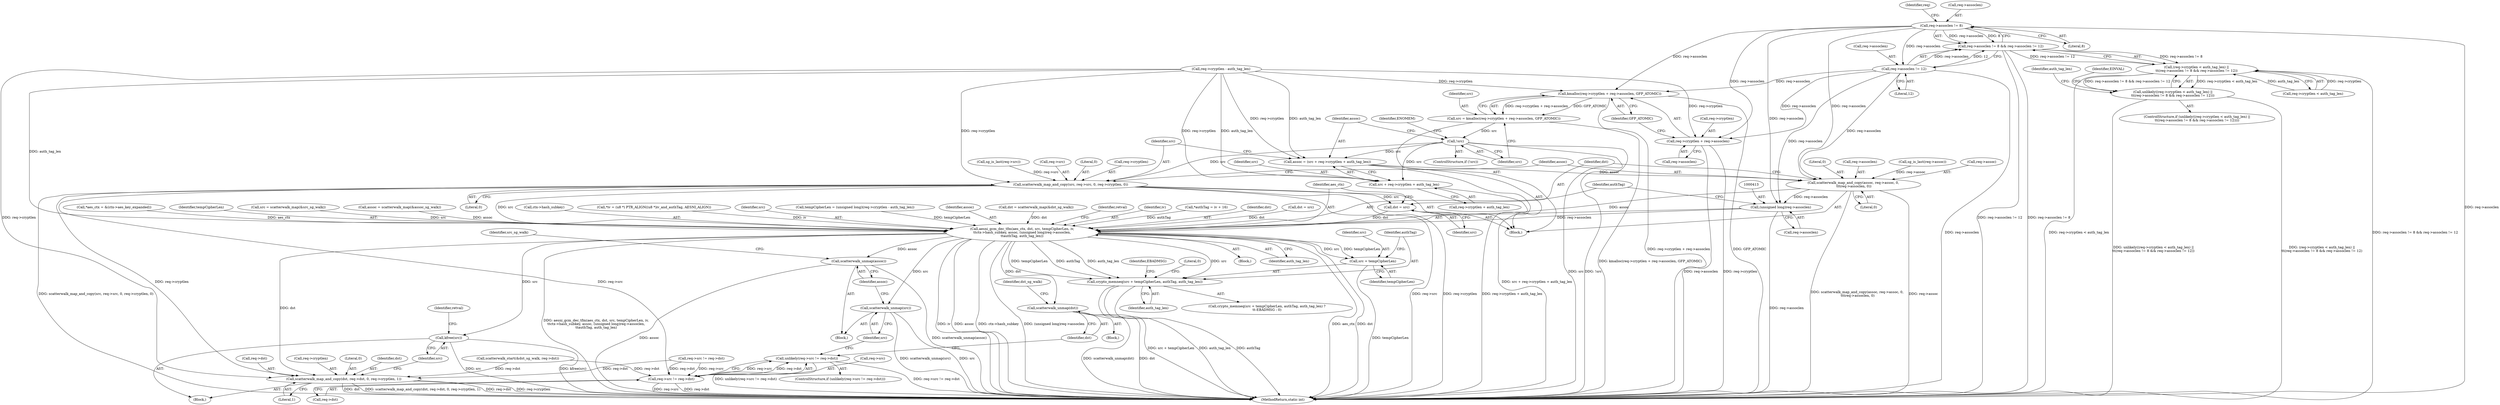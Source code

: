 digraph "0_linux_ccfe8c3f7e52ae83155cb038753f4c75b774ca8a@pointer" {
"1000189" [label="(Call,req->assoclen != 8)"];
"1000188" [label="(Call,req->assoclen != 8 && req->assoclen != 12)"];
"1000182" [label="(Call,(req->cryptlen < auth_tag_len) ||\n\t\t(req->assoclen != 8 && req->assoclen != 12))"];
"1000181" [label="(Call,unlikely((req->cryptlen < auth_tag_len) ||\n\t\t(req->assoclen != 8 && req->assoclen != 12)))"];
"1000194" [label="(Call,req->assoclen != 12)"];
"1000355" [label="(Call,kmalloc(req->cryptlen + req->assoclen, GFP_ATOMIC))"];
"1000353" [label="(Call,src = kmalloc(req->cryptlen + req->assoclen, GFP_ATOMIC))"];
"1000365" [label="(Call,!src)"];
"1000370" [label="(Call,assoc = (src + req->cryptlen + auth_tag_len))"];
"1000389" [label="(Call,scatterwalk_map_and_copy(assoc, req->assoc, 0,\n \t\t\treq->assoclen, 0))"];
"1000402" [label="(Call,aesni_gcm_dec_tfm(aes_ctx, dst, src, tempCipherLen, iv,\n\t\tctx->hash_subkey, assoc, (unsigned long)req->assoclen,\n\t\tauthTag, auth_tag_len))"];
"1000422" [label="(Call,crypto_memneq(src + tempCipherLen, authTag, auth_tag_len))"];
"1000423" [label="(Call,src + tempCipherLen)"];
"1000444" [label="(Call,scatterwalk_unmap(dst))"];
"1000451" [label="(Call,scatterwalk_unmap(src))"];
"1000453" [label="(Call,scatterwalk_unmap(assoc))"];
"1000467" [label="(Call,scatterwalk_map_and_copy(dst, req->dst, 0, req->cryptlen, 1))"];
"1000477" [label="(Call,kfree(src))"];
"1000412" [label="(Call,(unsigned long)req->assoclen)"];
"1000372" [label="(Call,src + req->cryptlen + auth_tag_len)"];
"1000379" [label="(Call,scatterwalk_map_and_copy(src, req->src, 0, req->cryptlen, 0))"];
"1000399" [label="(Call,dst = src)"];
"1000436" [label="(Call,req->src != req->dst)"];
"1000435" [label="(Call,unlikely(req->src != req->dst))"];
"1000356" [label="(Call,req->cryptlen + req->assoclen)"];
"1000405" [label="(Identifier,src)"];
"1000238" [label="(Call,req->cryptlen - auth_tag_len)"];
"1000206" [label="(Identifier,auth_tag_len)"];
"1000395" [label="(Call,req->assoclen)"];
"1000389" [label="(Call,scatterwalk_map_and_copy(assoc, req->assoc, 0,\n \t\t\treq->assoclen, 0))"];
"1000401" [label="(Identifier,src)"];
"1000478" [label="(Identifier,src)"];
"1000422" [label="(Call,crypto_memneq(src + tempCipherLen, authTag, auth_tag_len))"];
"1000357" [label="(Call,req->cryptlen)"];
"1000425" [label="(Identifier,tempCipherLen)"];
"1000364" [label="(ControlStructure,if (!src))"];
"1000430" [label="(Literal,0)"];
"1000332" [label="(Call,req->src != req->dst)"];
"1000444" [label="(Call,scatterwalk_unmap(dst))"];
"1000466" [label="(Block,)"];
"1000400" [label="(Identifier,dst)"];
"1000480" [label="(Identifier,retval)"];
"1000171" [label="(Call,*authTag = iv + 16)"];
"1000467" [label="(Call,scatterwalk_map_and_copy(dst, req->dst, 0, req->cryptlen, 1))"];
"1000327" [label="(Call,dst = src)"];
"1000380" [label="(Identifier,src)"];
"1000472" [label="(Literal,0)"];
"1000188" [label="(Call,req->assoclen != 8 && req->assoclen != 12)"];
"1000421" [label="(Call,crypto_memneq(src + tempCipherLen, authTag, auth_tag_len) ?\n\t\t-EBADMSG : 0)"];
"1000468" [label="(Identifier,dst)"];
"1000433" [label="(Block,)"];
"1000148" [label="(Call,*aes_ctx = &(ctx->aes_key_expanded))"];
"1000402" [label="(Call,aesni_gcm_dec_tfm(aes_ctx, dst, src, tempCipherLen, iv,\n\t\tctx->hash_subkey, assoc, (unsigned long)req->assoclen,\n\t\tauthTag, auth_tag_len))"];
"1000194" [label="(Call,req->assoclen != 12)"];
"1000384" [label="(Literal,0)"];
"1000477" [label="(Call,kfree(src))"];
"1000374" [label="(Call,req->cryptlen + auth_tag_len)"];
"1000451" [label="(Call,scatterwalk_unmap(src))"];
"1000196" [label="(Identifier,req)"];
"1000406" [label="(Identifier,tempCipherLen)"];
"1000373" [label="(Identifier,src)"];
"1000404" [label="(Identifier,dst)"];
"1000340" [label="(Call,scatterwalk_start(&dst_sg_walk, req->dst))"];
"1000385" [label="(Call,req->cryptlen)"];
"1000193" [label="(Literal,8)"];
"1000448" [label="(Identifier,dst_sg_walk)"];
"1000297" [label="(Call,sg_is_last(req->assoc))"];
"1000317" [label="(Call,src = scatterwalk_map(&src_sg_walk))"];
"1000190" [label="(Call,req->assoclen)"];
"1000322" [label="(Call,assoc = scatterwalk_map(&assoc_sg_walk))"];
"1000469" [label="(Call,req->dst)"];
"1000370" [label="(Call,assoc = (src + req->cryptlen + auth_tag_len))"];
"1000180" [label="(ControlStructure,if (unlikely((req->cryptlen < auth_tag_len) ||\n\t\t(req->assoclen != 8 && req->assoclen != 12))))"];
"1000418" [label="(Identifier,auth_tag_len)"];
"1000417" [label="(Identifier,authTag)"];
"1000412" [label="(Call,(unsigned long)req->assoclen)"];
"1000390" [label="(Identifier,assoc)"];
"1000354" [label="(Identifier,src)"];
"1000427" [label="(Identifier,auth_tag_len)"];
"1000293" [label="(Call,sg_is_last(req->src))"];
"1000195" [label="(Call,req->assoclen)"];
"1000457" [label="(Identifier,src_sg_walk)"];
"1000440" [label="(Call,req->dst)"];
"1000452" [label="(Identifier,src)"];
"1000182" [label="(Call,(req->cryptlen < auth_tag_len) ||\n\t\t(req->assoclen != 8 && req->assoclen != 12))"];
"1000453" [label="(Call,scatterwalk_unmap(assoc))"];
"1000436" [label="(Call,req->src != req->dst)"];
"1000481" [label="(MethodReturn,static int)"];
"1000398" [label="(Literal,0)"];
"1000435" [label="(Call,unlikely(req->src != req->dst))"];
"1000360" [label="(Call,req->assoclen)"];
"1000443" [label="(Block,)"];
"1000391" [label="(Call,req->assoc)"];
"1000403" [label="(Identifier,aes_ctx)"];
"1000408" [label="(Call,ctx->hash_subkey)"];
"1000363" [label="(Identifier,GFP_ATOMIC)"];
"1000414" [label="(Call,req->assoclen)"];
"1000189" [label="(Call,req->assoclen != 8)"];
"1000445" [label="(Identifier,dst)"];
"1000161" [label="(Call,*iv = (u8 *) PTR_ALIGN((u8 *)iv_and_authTag, AESNI_ALIGN))"];
"1000366" [label="(Identifier,src)"];
"1000424" [label="(Identifier,src)"];
"1000381" [label="(Call,req->src)"];
"1000365" [label="(Call,!src)"];
"1000379" [label="(Call,scatterwalk_map_and_copy(src, req->src, 0, req->cryptlen, 0))"];
"1000399" [label="(Call,dst = src)"];
"1000355" [label="(Call,kmalloc(req->cryptlen + req->assoclen, GFP_ATOMIC))"];
"1000353" [label="(Call,src = kmalloc(req->cryptlen + req->assoclen, GFP_ATOMIC))"];
"1000371" [label="(Identifier,assoc)"];
"1000429" [label="(Identifier,EBADMSG)"];
"1000454" [label="(Identifier,assoc)"];
"1000198" [label="(Literal,12)"];
"1000369" [label="(Identifier,ENOMEM)"];
"1000476" [label="(Literal,1)"];
"1000423" [label="(Call,src + tempCipherLen)"];
"1000372" [label="(Call,src + req->cryptlen + auth_tag_len)"];
"1000356" [label="(Call,req->cryptlen + req->assoclen)"];
"1000426" [label="(Identifier,authTag)"];
"1000437" [label="(Call,req->src)"];
"1000234" [label="(Call,tempCipherLen = (unsigned long)(req->cryptlen - auth_tag_len))"];
"1000411" [label="(Identifier,assoc)"];
"1000473" [label="(Call,req->cryptlen)"];
"1000181" [label="(Call,unlikely((req->cryptlen < auth_tag_len) ||\n\t\t(req->assoclen != 8 && req->assoclen != 12)))"];
"1000346" [label="(Call,dst = scatterwalk_map(&dst_sg_walk))"];
"1000183" [label="(Call,req->cryptlen < auth_tag_len)"];
"1000388" [label="(Literal,0)"];
"1000394" [label="(Literal,0)"];
"1000434" [label="(ControlStructure,if (unlikely(req->src != req->dst)))"];
"1000201" [label="(Identifier,EINVAL)"];
"1000108" [label="(Block,)"];
"1000420" [label="(Identifier,retval)"];
"1000407" [label="(Identifier,iv)"];
"1000352" [label="(Block,)"];
"1000189" -> "1000188"  [label="AST: "];
"1000189" -> "1000193"  [label="CFG: "];
"1000190" -> "1000189"  [label="AST: "];
"1000193" -> "1000189"  [label="AST: "];
"1000196" -> "1000189"  [label="CFG: "];
"1000188" -> "1000189"  [label="CFG: "];
"1000189" -> "1000481"  [label="DDG: req->assoclen"];
"1000189" -> "1000188"  [label="DDG: req->assoclen"];
"1000189" -> "1000188"  [label="DDG: 8"];
"1000189" -> "1000194"  [label="DDG: req->assoclen"];
"1000189" -> "1000355"  [label="DDG: req->assoclen"];
"1000189" -> "1000356"  [label="DDG: req->assoclen"];
"1000189" -> "1000389"  [label="DDG: req->assoclen"];
"1000189" -> "1000412"  [label="DDG: req->assoclen"];
"1000188" -> "1000182"  [label="AST: "];
"1000188" -> "1000194"  [label="CFG: "];
"1000194" -> "1000188"  [label="AST: "];
"1000182" -> "1000188"  [label="CFG: "];
"1000188" -> "1000481"  [label="DDG: req->assoclen != 12"];
"1000188" -> "1000481"  [label="DDG: req->assoclen != 8"];
"1000188" -> "1000182"  [label="DDG: req->assoclen != 8"];
"1000188" -> "1000182"  [label="DDG: req->assoclen != 12"];
"1000194" -> "1000188"  [label="DDG: req->assoclen"];
"1000194" -> "1000188"  [label="DDG: 12"];
"1000182" -> "1000181"  [label="AST: "];
"1000182" -> "1000183"  [label="CFG: "];
"1000183" -> "1000182"  [label="AST: "];
"1000181" -> "1000182"  [label="CFG: "];
"1000182" -> "1000481"  [label="DDG: req->assoclen != 8 && req->assoclen != 12"];
"1000182" -> "1000481"  [label="DDG: req->cryptlen < auth_tag_len"];
"1000182" -> "1000181"  [label="DDG: req->cryptlen < auth_tag_len"];
"1000182" -> "1000181"  [label="DDG: req->assoclen != 8 && req->assoclen != 12"];
"1000183" -> "1000182"  [label="DDG: req->cryptlen"];
"1000183" -> "1000182"  [label="DDG: auth_tag_len"];
"1000181" -> "1000180"  [label="AST: "];
"1000201" -> "1000181"  [label="CFG: "];
"1000206" -> "1000181"  [label="CFG: "];
"1000181" -> "1000481"  [label="DDG: (req->cryptlen < auth_tag_len) ||\n\t\t(req->assoclen != 8 && req->assoclen != 12)"];
"1000181" -> "1000481"  [label="DDG: unlikely((req->cryptlen < auth_tag_len) ||\n\t\t(req->assoclen != 8 && req->assoclen != 12))"];
"1000194" -> "1000198"  [label="CFG: "];
"1000195" -> "1000194"  [label="AST: "];
"1000198" -> "1000194"  [label="AST: "];
"1000194" -> "1000481"  [label="DDG: req->assoclen"];
"1000194" -> "1000355"  [label="DDG: req->assoclen"];
"1000194" -> "1000356"  [label="DDG: req->assoclen"];
"1000194" -> "1000389"  [label="DDG: req->assoclen"];
"1000194" -> "1000412"  [label="DDG: req->assoclen"];
"1000355" -> "1000353"  [label="AST: "];
"1000355" -> "1000363"  [label="CFG: "];
"1000356" -> "1000355"  [label="AST: "];
"1000363" -> "1000355"  [label="AST: "];
"1000353" -> "1000355"  [label="CFG: "];
"1000355" -> "1000481"  [label="DDG: req->cryptlen + req->assoclen"];
"1000355" -> "1000481"  [label="DDG: GFP_ATOMIC"];
"1000355" -> "1000353"  [label="DDG: req->cryptlen + req->assoclen"];
"1000355" -> "1000353"  [label="DDG: GFP_ATOMIC"];
"1000238" -> "1000355"  [label="DDG: req->cryptlen"];
"1000353" -> "1000352"  [label="AST: "];
"1000354" -> "1000353"  [label="AST: "];
"1000366" -> "1000353"  [label="CFG: "];
"1000353" -> "1000481"  [label="DDG: kmalloc(req->cryptlen + req->assoclen, GFP_ATOMIC)"];
"1000353" -> "1000365"  [label="DDG: src"];
"1000365" -> "1000364"  [label="AST: "];
"1000365" -> "1000366"  [label="CFG: "];
"1000366" -> "1000365"  [label="AST: "];
"1000369" -> "1000365"  [label="CFG: "];
"1000371" -> "1000365"  [label="CFG: "];
"1000365" -> "1000481"  [label="DDG: !src"];
"1000365" -> "1000481"  [label="DDG: src"];
"1000365" -> "1000370"  [label="DDG: src"];
"1000365" -> "1000372"  [label="DDG: src"];
"1000365" -> "1000379"  [label="DDG: src"];
"1000370" -> "1000352"  [label="AST: "];
"1000370" -> "1000372"  [label="CFG: "];
"1000371" -> "1000370"  [label="AST: "];
"1000372" -> "1000370"  [label="AST: "];
"1000380" -> "1000370"  [label="CFG: "];
"1000370" -> "1000481"  [label="DDG: src + req->cryptlen + auth_tag_len"];
"1000238" -> "1000370"  [label="DDG: req->cryptlen"];
"1000238" -> "1000370"  [label="DDG: auth_tag_len"];
"1000370" -> "1000389"  [label="DDG: assoc"];
"1000389" -> "1000352"  [label="AST: "];
"1000389" -> "1000398"  [label="CFG: "];
"1000390" -> "1000389"  [label="AST: "];
"1000391" -> "1000389"  [label="AST: "];
"1000394" -> "1000389"  [label="AST: "];
"1000395" -> "1000389"  [label="AST: "];
"1000398" -> "1000389"  [label="AST: "];
"1000400" -> "1000389"  [label="CFG: "];
"1000389" -> "1000481"  [label="DDG: scatterwalk_map_and_copy(assoc, req->assoc, 0,\n \t\t\treq->assoclen, 0)"];
"1000389" -> "1000481"  [label="DDG: req->assoc"];
"1000297" -> "1000389"  [label="DDG: req->assoc"];
"1000389" -> "1000402"  [label="DDG: assoc"];
"1000389" -> "1000412"  [label="DDG: req->assoclen"];
"1000402" -> "1000108"  [label="AST: "];
"1000402" -> "1000418"  [label="CFG: "];
"1000403" -> "1000402"  [label="AST: "];
"1000404" -> "1000402"  [label="AST: "];
"1000405" -> "1000402"  [label="AST: "];
"1000406" -> "1000402"  [label="AST: "];
"1000407" -> "1000402"  [label="AST: "];
"1000408" -> "1000402"  [label="AST: "];
"1000411" -> "1000402"  [label="AST: "];
"1000412" -> "1000402"  [label="AST: "];
"1000417" -> "1000402"  [label="AST: "];
"1000418" -> "1000402"  [label="AST: "];
"1000420" -> "1000402"  [label="CFG: "];
"1000402" -> "1000481"  [label="DDG: assoc"];
"1000402" -> "1000481"  [label="DDG: (unsigned long)req->assoclen"];
"1000402" -> "1000481"  [label="DDG: dst"];
"1000402" -> "1000481"  [label="DDG: aesni_gcm_dec_tfm(aes_ctx, dst, src, tempCipherLen, iv,\n\t\tctx->hash_subkey, assoc, (unsigned long)req->assoclen,\n\t\tauthTag, auth_tag_len)"];
"1000402" -> "1000481"  [label="DDG: iv"];
"1000402" -> "1000481"  [label="DDG: ctx->hash_subkey"];
"1000402" -> "1000481"  [label="DDG: aes_ctx"];
"1000148" -> "1000402"  [label="DDG: aes_ctx"];
"1000327" -> "1000402"  [label="DDG: dst"];
"1000346" -> "1000402"  [label="DDG: dst"];
"1000399" -> "1000402"  [label="DDG: dst"];
"1000379" -> "1000402"  [label="DDG: src"];
"1000317" -> "1000402"  [label="DDG: src"];
"1000234" -> "1000402"  [label="DDG: tempCipherLen"];
"1000161" -> "1000402"  [label="DDG: iv"];
"1000322" -> "1000402"  [label="DDG: assoc"];
"1000412" -> "1000402"  [label="DDG: req->assoclen"];
"1000171" -> "1000402"  [label="DDG: authTag"];
"1000238" -> "1000402"  [label="DDG: auth_tag_len"];
"1000402" -> "1000422"  [label="DDG: src"];
"1000402" -> "1000422"  [label="DDG: tempCipherLen"];
"1000402" -> "1000422"  [label="DDG: authTag"];
"1000402" -> "1000422"  [label="DDG: auth_tag_len"];
"1000402" -> "1000423"  [label="DDG: src"];
"1000402" -> "1000423"  [label="DDG: tempCipherLen"];
"1000402" -> "1000444"  [label="DDG: dst"];
"1000402" -> "1000451"  [label="DDG: src"];
"1000402" -> "1000453"  [label="DDG: assoc"];
"1000402" -> "1000467"  [label="DDG: dst"];
"1000402" -> "1000477"  [label="DDG: src"];
"1000422" -> "1000421"  [label="AST: "];
"1000422" -> "1000427"  [label="CFG: "];
"1000423" -> "1000422"  [label="AST: "];
"1000426" -> "1000422"  [label="AST: "];
"1000427" -> "1000422"  [label="AST: "];
"1000429" -> "1000422"  [label="CFG: "];
"1000430" -> "1000422"  [label="CFG: "];
"1000422" -> "1000481"  [label="DDG: auth_tag_len"];
"1000422" -> "1000481"  [label="DDG: authTag"];
"1000422" -> "1000481"  [label="DDG: src + tempCipherLen"];
"1000423" -> "1000425"  [label="CFG: "];
"1000424" -> "1000423"  [label="AST: "];
"1000425" -> "1000423"  [label="AST: "];
"1000426" -> "1000423"  [label="CFG: "];
"1000423" -> "1000481"  [label="DDG: tempCipherLen"];
"1000444" -> "1000443"  [label="AST: "];
"1000444" -> "1000445"  [label="CFG: "];
"1000445" -> "1000444"  [label="AST: "];
"1000448" -> "1000444"  [label="CFG: "];
"1000444" -> "1000481"  [label="DDG: dst"];
"1000444" -> "1000481"  [label="DDG: scatterwalk_unmap(dst)"];
"1000451" -> "1000433"  [label="AST: "];
"1000451" -> "1000452"  [label="CFG: "];
"1000452" -> "1000451"  [label="AST: "];
"1000454" -> "1000451"  [label="CFG: "];
"1000451" -> "1000481"  [label="DDG: src"];
"1000451" -> "1000481"  [label="DDG: scatterwalk_unmap(src)"];
"1000453" -> "1000433"  [label="AST: "];
"1000453" -> "1000454"  [label="CFG: "];
"1000454" -> "1000453"  [label="AST: "];
"1000457" -> "1000453"  [label="CFG: "];
"1000453" -> "1000481"  [label="DDG: scatterwalk_unmap(assoc)"];
"1000453" -> "1000481"  [label="DDG: assoc"];
"1000467" -> "1000466"  [label="AST: "];
"1000467" -> "1000476"  [label="CFG: "];
"1000468" -> "1000467"  [label="AST: "];
"1000469" -> "1000467"  [label="AST: "];
"1000472" -> "1000467"  [label="AST: "];
"1000473" -> "1000467"  [label="AST: "];
"1000476" -> "1000467"  [label="AST: "];
"1000478" -> "1000467"  [label="CFG: "];
"1000467" -> "1000481"  [label="DDG: dst"];
"1000467" -> "1000481"  [label="DDG: scatterwalk_map_and_copy(dst, req->dst, 0, req->cryptlen, 1)"];
"1000467" -> "1000481"  [label="DDG: req->dst"];
"1000467" -> "1000481"  [label="DDG: req->cryptlen"];
"1000332" -> "1000467"  [label="DDG: req->dst"];
"1000340" -> "1000467"  [label="DDG: req->dst"];
"1000238" -> "1000467"  [label="DDG: req->cryptlen"];
"1000379" -> "1000467"  [label="DDG: req->cryptlen"];
"1000477" -> "1000466"  [label="AST: "];
"1000477" -> "1000478"  [label="CFG: "];
"1000478" -> "1000477"  [label="AST: "];
"1000480" -> "1000477"  [label="CFG: "];
"1000477" -> "1000481"  [label="DDG: kfree(src)"];
"1000477" -> "1000481"  [label="DDG: src"];
"1000412" -> "1000414"  [label="CFG: "];
"1000413" -> "1000412"  [label="AST: "];
"1000414" -> "1000412"  [label="AST: "];
"1000417" -> "1000412"  [label="CFG: "];
"1000412" -> "1000481"  [label="DDG: req->assoclen"];
"1000372" -> "1000374"  [label="CFG: "];
"1000373" -> "1000372"  [label="AST: "];
"1000374" -> "1000372"  [label="AST: "];
"1000372" -> "1000481"  [label="DDG: req->cryptlen + auth_tag_len"];
"1000238" -> "1000372"  [label="DDG: req->cryptlen"];
"1000238" -> "1000372"  [label="DDG: auth_tag_len"];
"1000379" -> "1000352"  [label="AST: "];
"1000379" -> "1000388"  [label="CFG: "];
"1000380" -> "1000379"  [label="AST: "];
"1000381" -> "1000379"  [label="AST: "];
"1000384" -> "1000379"  [label="AST: "];
"1000385" -> "1000379"  [label="AST: "];
"1000388" -> "1000379"  [label="AST: "];
"1000390" -> "1000379"  [label="CFG: "];
"1000379" -> "1000481"  [label="DDG: scatterwalk_map_and_copy(src, req->src, 0, req->cryptlen, 0)"];
"1000379" -> "1000481"  [label="DDG: req->src"];
"1000379" -> "1000481"  [label="DDG: req->cryptlen"];
"1000293" -> "1000379"  [label="DDG: req->src"];
"1000238" -> "1000379"  [label="DDG: req->cryptlen"];
"1000379" -> "1000399"  [label="DDG: src"];
"1000379" -> "1000436"  [label="DDG: req->src"];
"1000399" -> "1000352"  [label="AST: "];
"1000399" -> "1000401"  [label="CFG: "];
"1000400" -> "1000399"  [label="AST: "];
"1000401" -> "1000399"  [label="AST: "];
"1000403" -> "1000399"  [label="CFG: "];
"1000436" -> "1000435"  [label="AST: "];
"1000436" -> "1000440"  [label="CFG: "];
"1000437" -> "1000436"  [label="AST: "];
"1000440" -> "1000436"  [label="AST: "];
"1000435" -> "1000436"  [label="CFG: "];
"1000436" -> "1000481"  [label="DDG: req->src"];
"1000436" -> "1000481"  [label="DDG: req->dst"];
"1000436" -> "1000435"  [label="DDG: req->src"];
"1000436" -> "1000435"  [label="DDG: req->dst"];
"1000332" -> "1000436"  [label="DDG: req->src"];
"1000332" -> "1000436"  [label="DDG: req->dst"];
"1000340" -> "1000436"  [label="DDG: req->dst"];
"1000435" -> "1000434"  [label="AST: "];
"1000445" -> "1000435"  [label="CFG: "];
"1000452" -> "1000435"  [label="CFG: "];
"1000435" -> "1000481"  [label="DDG: req->src != req->dst"];
"1000435" -> "1000481"  [label="DDG: unlikely(req->src != req->dst)"];
"1000356" -> "1000360"  [label="CFG: "];
"1000357" -> "1000356"  [label="AST: "];
"1000360" -> "1000356"  [label="AST: "];
"1000363" -> "1000356"  [label="CFG: "];
"1000356" -> "1000481"  [label="DDG: req->cryptlen"];
"1000356" -> "1000481"  [label="DDG: req->assoclen"];
"1000238" -> "1000356"  [label="DDG: req->cryptlen"];
}
